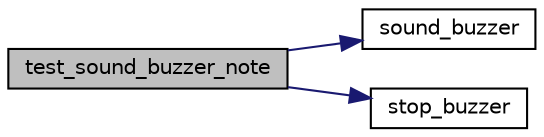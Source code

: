 digraph "test_sound_buzzer_note"
{
 // LATEX_PDF_SIZE
  edge [fontname="Helvetica",fontsize="10",labelfontname="Helvetica",labelfontsize="10"];
  node [fontname="Helvetica",fontsize="10",shape=record];
  rankdir="LR";
  Node1 [label="test_sound_buzzer_note",height=0.2,width=0.4,color="black", fillcolor="grey75", style="filled", fontcolor="black",tooltip="shooting star song!!!"];
  Node1 -> Node2 [color="midnightblue",fontsize="10",style="solid",fontname="Helvetica"];
  Node2 [label="sound_buzzer",height=0.2,width=0.4,color="black", fillcolor="white", style="filled",URL="$sound__buzzer_8c.html#ad9d755f2ff8a252d328639d4656ad768",tooltip="ブザー駆動用の周波数可変の矩形波出力指示"];
  Node1 -> Node3 [color="midnightblue",fontsize="10",style="solid",fontname="Helvetica"];
  Node3 [label="stop_buzzer",height=0.2,width=0.4,color="black", fillcolor="white", style="filled",URL="$sound__buzzer_8c.html#a4941044b158a6fb247eba4cf900c62f9",tooltip="ブザー出力停止指示"];
}
